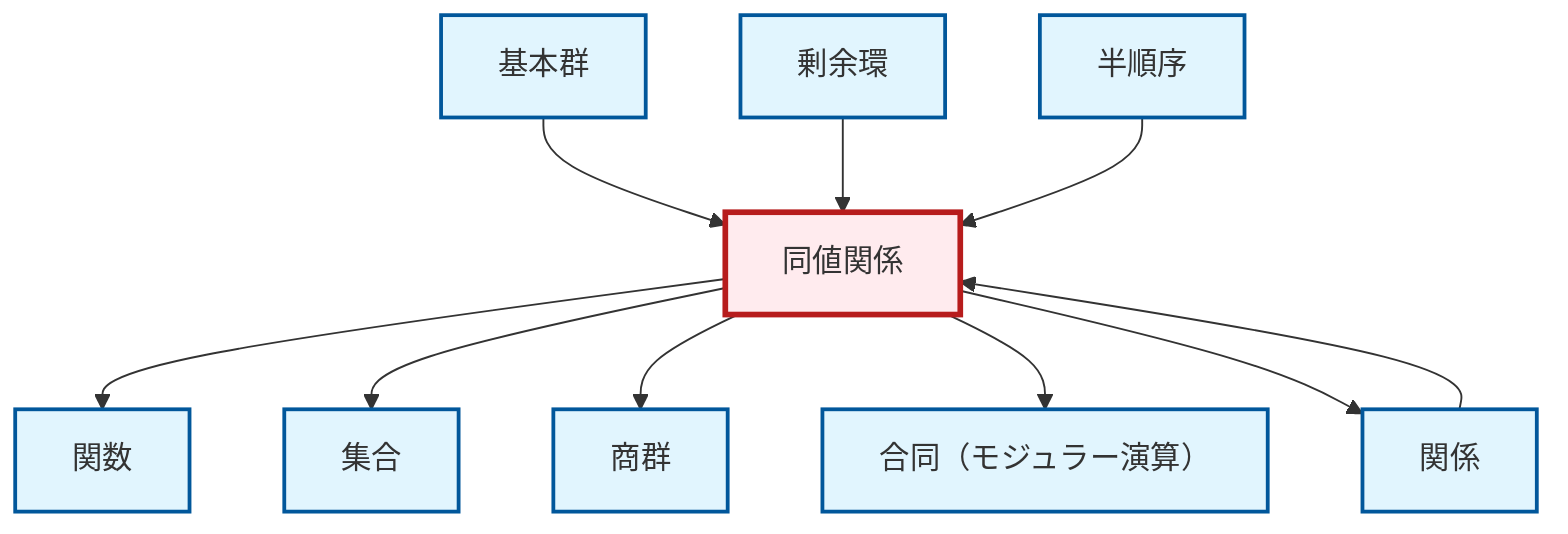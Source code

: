 graph TD
    classDef definition fill:#e1f5fe,stroke:#01579b,stroke-width:2px
    classDef theorem fill:#f3e5f5,stroke:#4a148c,stroke-width:2px
    classDef axiom fill:#fff3e0,stroke:#e65100,stroke-width:2px
    classDef example fill:#e8f5e9,stroke:#1b5e20,stroke-width:2px
    classDef current fill:#ffebee,stroke:#b71c1c,stroke-width:3px
    def-equivalence-relation["同値関係"]:::definition
    def-congruence["合同（モジュラー演算）"]:::definition
    def-quotient-group["商群"]:::definition
    def-partial-order["半順序"]:::definition
    def-quotient-ring["剰余環"]:::definition
    def-function["関数"]:::definition
    def-set["集合"]:::definition
    def-relation["関係"]:::definition
    def-fundamental-group["基本群"]:::definition
    def-relation --> def-equivalence-relation
    def-fundamental-group --> def-equivalence-relation
    def-equivalence-relation --> def-function
    def-equivalence-relation --> def-set
    def-quotient-ring --> def-equivalence-relation
    def-equivalence-relation --> def-quotient-group
    def-partial-order --> def-equivalence-relation
    def-equivalence-relation --> def-congruence
    def-equivalence-relation --> def-relation
    class def-equivalence-relation current